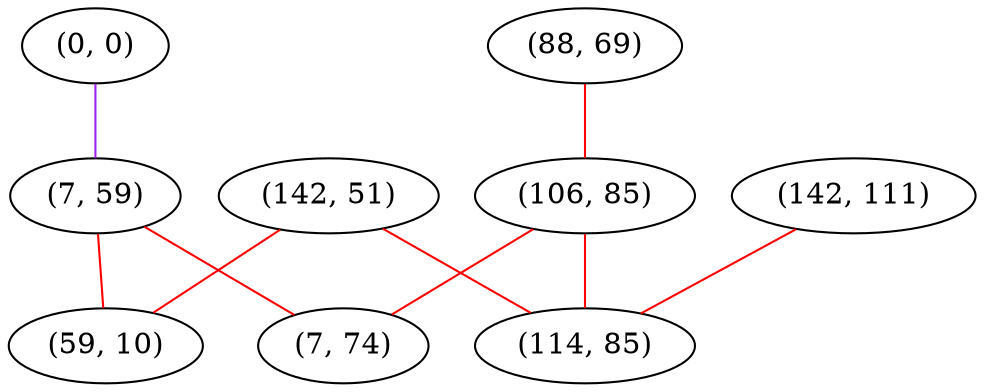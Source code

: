 graph "" {
"(0, 0)";
"(142, 51)";
"(7, 59)";
"(88, 69)";
"(59, 10)";
"(106, 85)";
"(142, 111)";
"(7, 74)";
"(114, 85)";
"(0, 0)" -- "(7, 59)"  [color=purple, key=0, weight=4];
"(142, 51)" -- "(59, 10)"  [color=red, key=0, weight=1];
"(142, 51)" -- "(114, 85)"  [color=red, key=0, weight=1];
"(7, 59)" -- "(59, 10)"  [color=red, key=0, weight=1];
"(7, 59)" -- "(7, 74)"  [color=red, key=0, weight=1];
"(88, 69)" -- "(106, 85)"  [color=red, key=0, weight=1];
"(106, 85)" -- "(114, 85)"  [color=red, key=0, weight=1];
"(106, 85)" -- "(7, 74)"  [color=red, key=0, weight=1];
"(142, 111)" -- "(114, 85)"  [color=red, key=0, weight=1];
}
